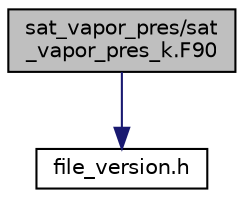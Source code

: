 digraph "sat_vapor_pres/sat_vapor_pres_k.F90"
{
 // INTERACTIVE_SVG=YES
 // LATEX_PDF_SIZE
  edge [fontname="Helvetica",fontsize="10",labelfontname="Helvetica",labelfontsize="10"];
  node [fontname="Helvetica",fontsize="10",shape=record];
  Node1 [label="sat_vapor_pres/sat\l_vapor_pres_k.F90",height=0.2,width=0.4,color="black", fillcolor="grey75", style="filled", fontcolor="black",tooltip="File for sat_vapor_pres_k_mod."];
  Node1 -> Node2 [color="midnightblue",fontsize="10",style="solid",fontname="Helvetica"];
  Node2 [label="file_version.h",height=0.2,width=0.4,color="black", fillcolor="white", style="filled",URL="$file__version_8h_source.html",tooltip=" "];
}
